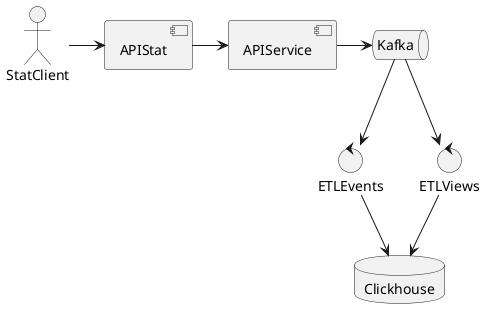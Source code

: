 @startuml
skinparam componentStyle uml2
actor StatClient
component APIStat
component APIService
queue Kafka
database Clickhouse
control ETLEvents
control ETLViews

StatClient -> APIStat
APIStat -> APIService
APIService -> Kafka
Kafka -> ETLEvents
ETLEvents -down-> Clickhouse
Kafka -down-> ETLViews
ETLViews -down-> Clickhouse
@enduml
